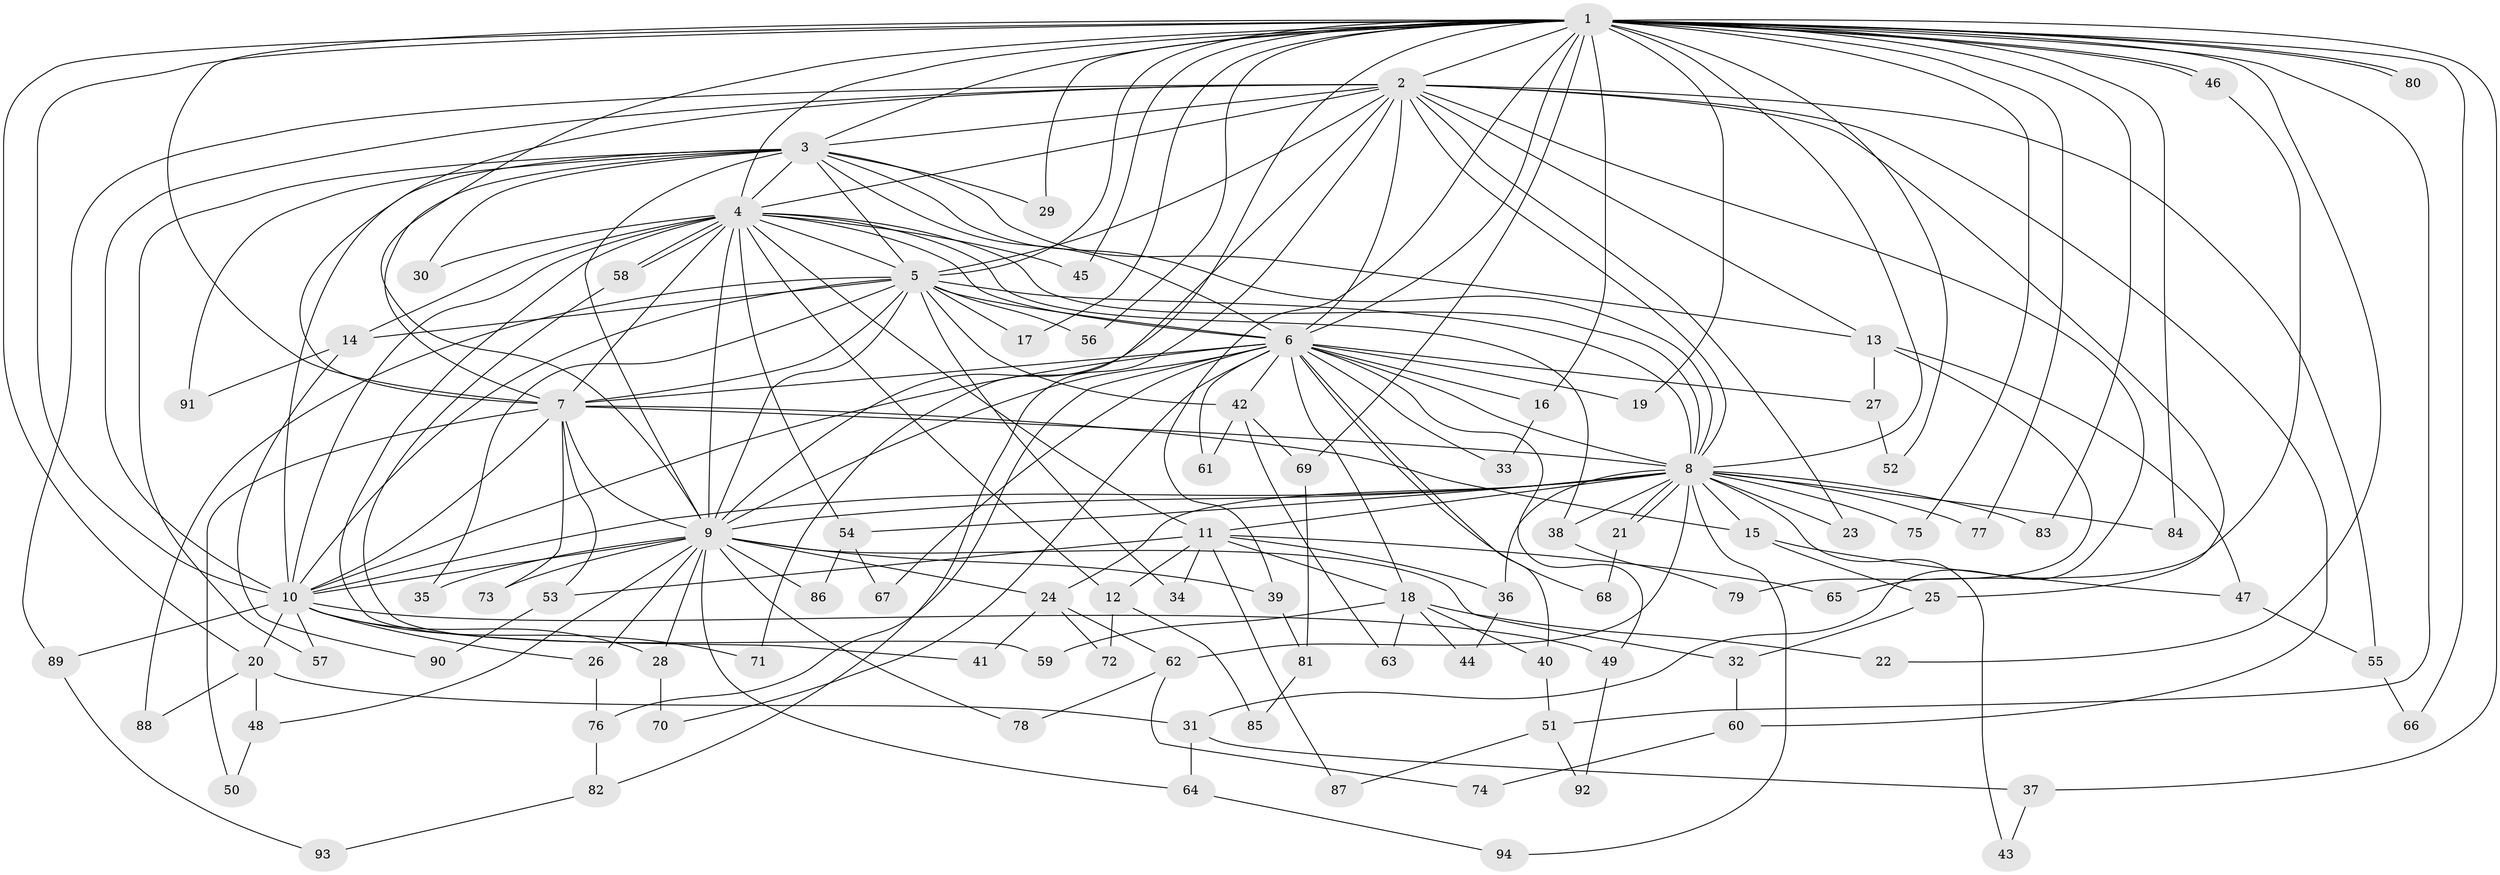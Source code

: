 // Generated by graph-tools (version 1.1) at 2025/46/03/09/25 04:46:16]
// undirected, 94 vertices, 213 edges
graph export_dot {
graph [start="1"]
  node [color=gray90,style=filled];
  1;
  2;
  3;
  4;
  5;
  6;
  7;
  8;
  9;
  10;
  11;
  12;
  13;
  14;
  15;
  16;
  17;
  18;
  19;
  20;
  21;
  22;
  23;
  24;
  25;
  26;
  27;
  28;
  29;
  30;
  31;
  32;
  33;
  34;
  35;
  36;
  37;
  38;
  39;
  40;
  41;
  42;
  43;
  44;
  45;
  46;
  47;
  48;
  49;
  50;
  51;
  52;
  53;
  54;
  55;
  56;
  57;
  58;
  59;
  60;
  61;
  62;
  63;
  64;
  65;
  66;
  67;
  68;
  69;
  70;
  71;
  72;
  73;
  74;
  75;
  76;
  77;
  78;
  79;
  80;
  81;
  82;
  83;
  84;
  85;
  86;
  87;
  88;
  89;
  90;
  91;
  92;
  93;
  94;
  1 -- 2;
  1 -- 3;
  1 -- 4;
  1 -- 5;
  1 -- 6;
  1 -- 7;
  1 -- 8;
  1 -- 9;
  1 -- 10;
  1 -- 16;
  1 -- 17;
  1 -- 19;
  1 -- 20;
  1 -- 22;
  1 -- 29;
  1 -- 37;
  1 -- 39;
  1 -- 45;
  1 -- 46;
  1 -- 46;
  1 -- 51;
  1 -- 52;
  1 -- 56;
  1 -- 66;
  1 -- 69;
  1 -- 71;
  1 -- 75;
  1 -- 77;
  1 -- 80;
  1 -- 80;
  1 -- 83;
  1 -- 84;
  2 -- 3;
  2 -- 4;
  2 -- 5;
  2 -- 6;
  2 -- 7;
  2 -- 8;
  2 -- 9;
  2 -- 10;
  2 -- 13;
  2 -- 23;
  2 -- 25;
  2 -- 31;
  2 -- 55;
  2 -- 60;
  2 -- 82;
  2 -- 89;
  3 -- 4;
  3 -- 5;
  3 -- 6;
  3 -- 7;
  3 -- 8;
  3 -- 9;
  3 -- 10;
  3 -- 13;
  3 -- 29;
  3 -- 30;
  3 -- 57;
  3 -- 91;
  4 -- 5;
  4 -- 6;
  4 -- 7;
  4 -- 8;
  4 -- 9;
  4 -- 10;
  4 -- 11;
  4 -- 12;
  4 -- 14;
  4 -- 30;
  4 -- 38;
  4 -- 41;
  4 -- 45;
  4 -- 54;
  4 -- 58;
  4 -- 58;
  5 -- 6;
  5 -- 7;
  5 -- 8;
  5 -- 9;
  5 -- 10;
  5 -- 14;
  5 -- 17;
  5 -- 34;
  5 -- 35;
  5 -- 42;
  5 -- 56;
  5 -- 88;
  6 -- 7;
  6 -- 8;
  6 -- 9;
  6 -- 10;
  6 -- 16;
  6 -- 18;
  6 -- 19;
  6 -- 27;
  6 -- 33;
  6 -- 40;
  6 -- 42;
  6 -- 49;
  6 -- 61;
  6 -- 67;
  6 -- 68;
  6 -- 70;
  6 -- 76;
  7 -- 8;
  7 -- 9;
  7 -- 10;
  7 -- 15;
  7 -- 50;
  7 -- 53;
  7 -- 73;
  8 -- 9;
  8 -- 10;
  8 -- 11;
  8 -- 15;
  8 -- 21;
  8 -- 21;
  8 -- 23;
  8 -- 24;
  8 -- 36;
  8 -- 38;
  8 -- 43;
  8 -- 54;
  8 -- 62;
  8 -- 75;
  8 -- 77;
  8 -- 83;
  8 -- 84;
  8 -- 94;
  9 -- 10;
  9 -- 24;
  9 -- 26;
  9 -- 28;
  9 -- 32;
  9 -- 35;
  9 -- 39;
  9 -- 48;
  9 -- 64;
  9 -- 73;
  9 -- 78;
  9 -- 86;
  10 -- 20;
  10 -- 26;
  10 -- 28;
  10 -- 49;
  10 -- 57;
  10 -- 71;
  10 -- 89;
  11 -- 12;
  11 -- 18;
  11 -- 34;
  11 -- 36;
  11 -- 53;
  11 -- 65;
  11 -- 87;
  12 -- 72;
  12 -- 85;
  13 -- 27;
  13 -- 47;
  13 -- 79;
  14 -- 90;
  14 -- 91;
  15 -- 25;
  15 -- 47;
  16 -- 33;
  18 -- 22;
  18 -- 40;
  18 -- 44;
  18 -- 59;
  18 -- 63;
  20 -- 31;
  20 -- 48;
  20 -- 88;
  21 -- 68;
  24 -- 41;
  24 -- 62;
  24 -- 72;
  25 -- 32;
  26 -- 76;
  27 -- 52;
  28 -- 70;
  31 -- 37;
  31 -- 64;
  32 -- 60;
  36 -- 44;
  37 -- 43;
  38 -- 79;
  39 -- 81;
  40 -- 51;
  42 -- 61;
  42 -- 63;
  42 -- 69;
  46 -- 65;
  47 -- 55;
  48 -- 50;
  49 -- 92;
  51 -- 87;
  51 -- 92;
  53 -- 90;
  54 -- 67;
  54 -- 86;
  55 -- 66;
  58 -- 59;
  60 -- 74;
  62 -- 74;
  62 -- 78;
  64 -- 94;
  69 -- 81;
  76 -- 82;
  81 -- 85;
  82 -- 93;
  89 -- 93;
}
